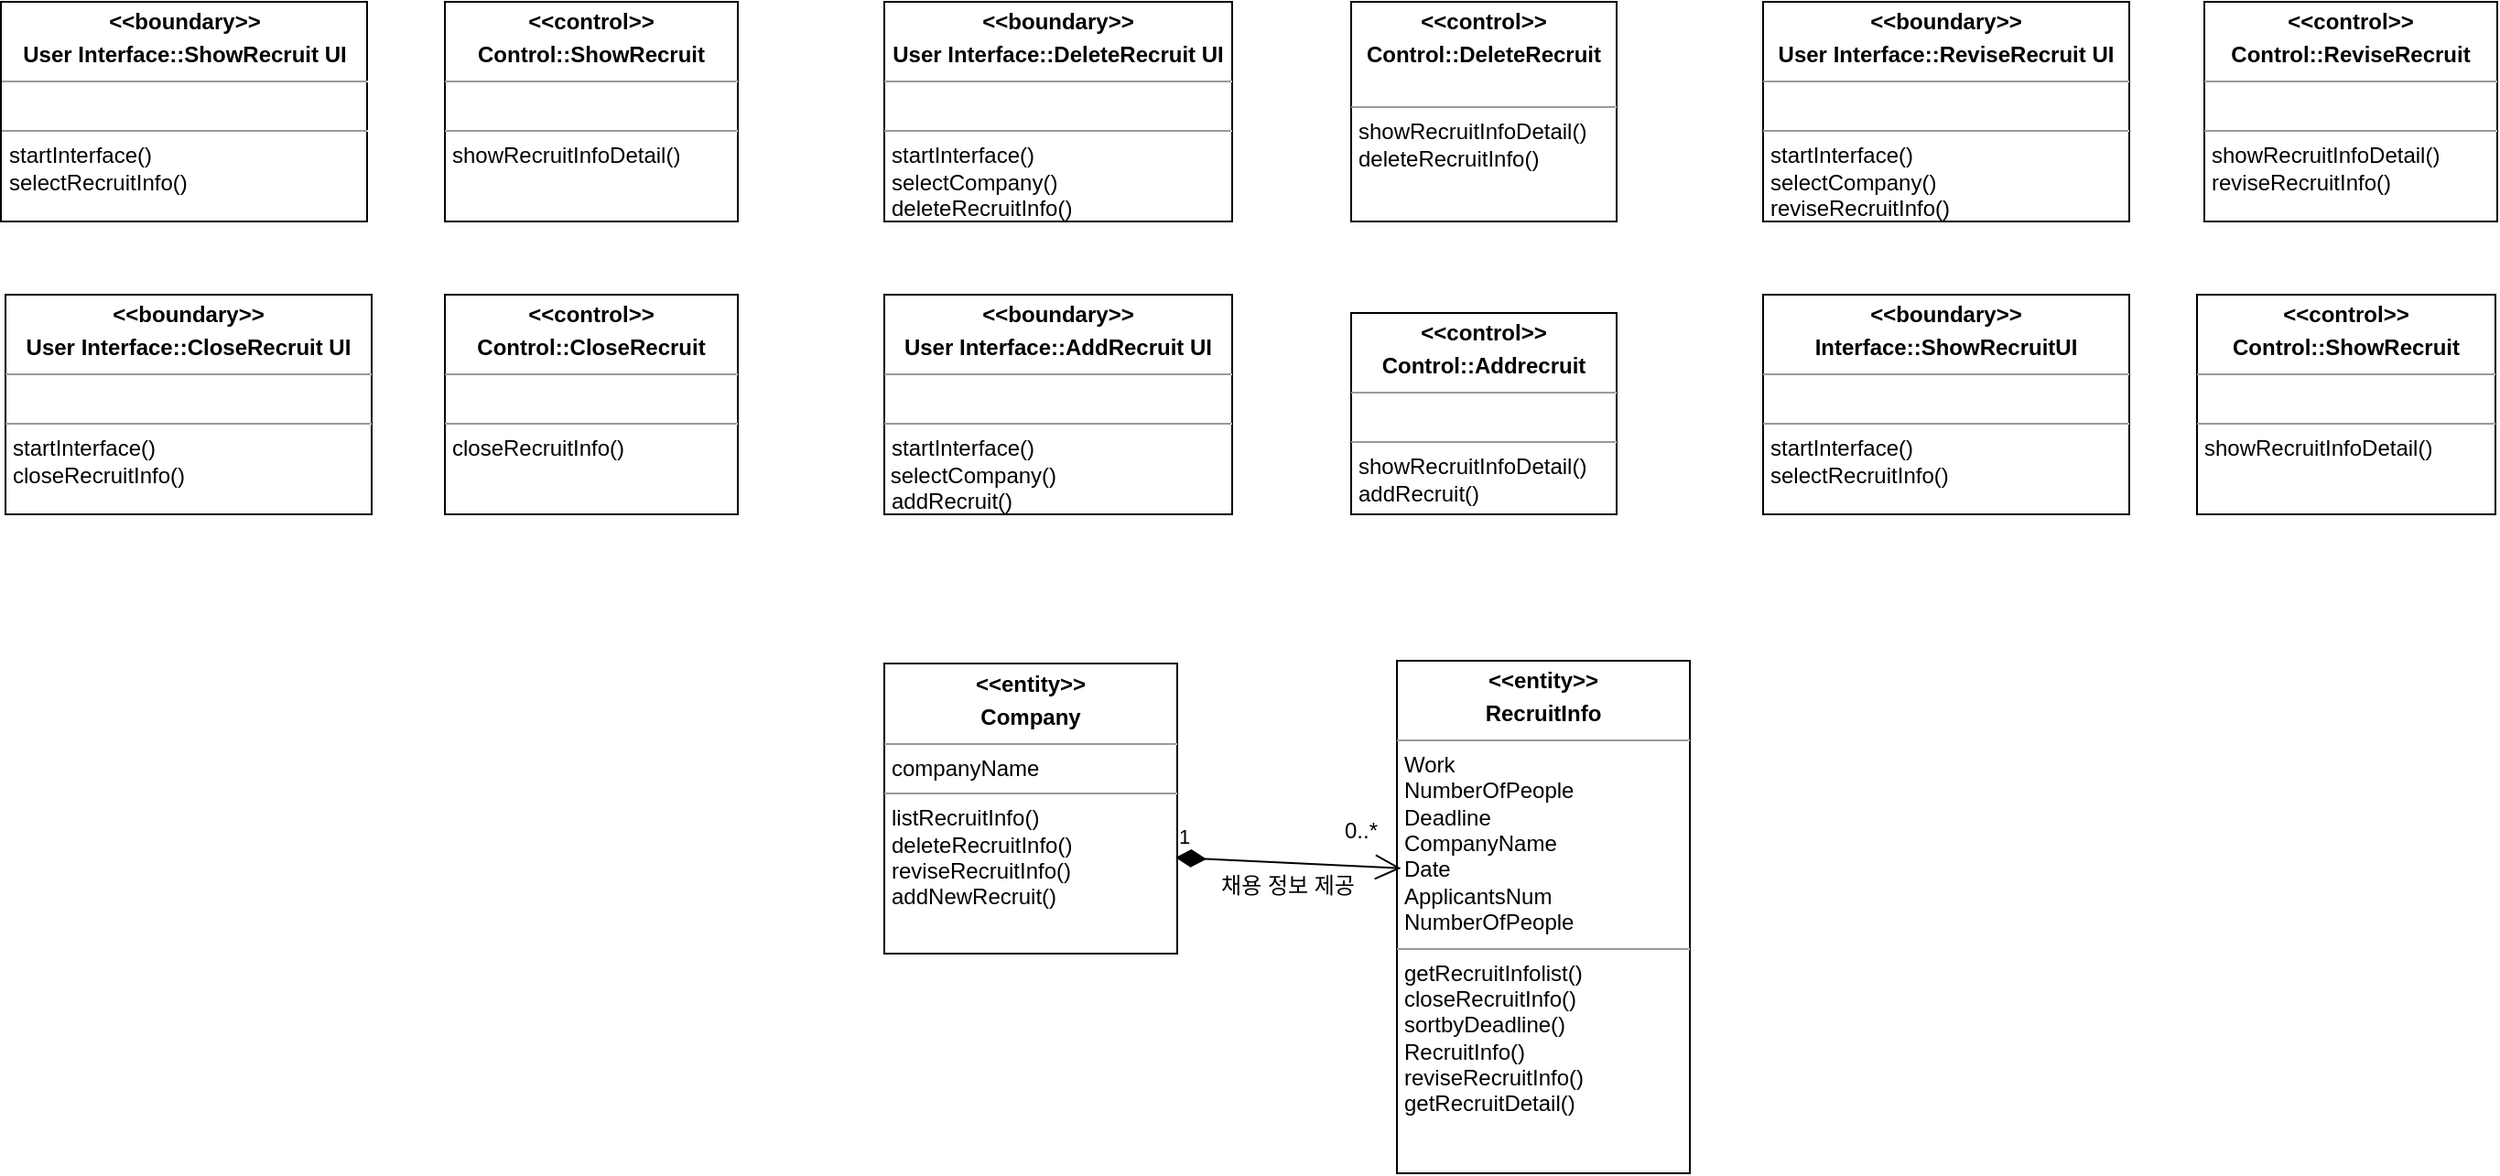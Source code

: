 <mxfile version="21.2.9" type="google">
  <diagram name="페이지-1" id="mZJBEbbrSpYtaakoc67W">
    <mxGraphModel grid="1" page="1" gridSize="10" guides="1" tooltips="1" connect="1" arrows="1" fold="1" pageScale="1" pageWidth="827" pageHeight="1169" math="0" shadow="0">
      <root>
        <mxCell id="0" />
        <mxCell id="1" parent="0" />
        <mxCell id="UtHTBXniY7uNF--xTRwT-1" value="&lt;p style=&quot;margin:0px;margin-top:4px;text-align:center;&quot;&gt;&lt;b&gt;&amp;lt;&amp;lt;boundary&amp;gt;&amp;gt;&lt;/b&gt;&lt;/p&gt;&lt;p style=&quot;margin:0px;margin-top:4px;text-align:center;&quot;&gt;&lt;b&gt;User Interface::CloseRecruit UI&lt;/b&gt;&lt;/p&gt;&lt;hr size=&quot;1&quot;&gt;&lt;p style=&quot;margin:0px;margin-left:4px;&quot;&gt;&lt;br&gt;&lt;/p&gt;&lt;hr size=&quot;1&quot;&gt;&lt;p style=&quot;margin:0px;margin-left:4px;&quot;&gt;startInterface()&lt;/p&gt;&lt;p style=&quot;margin:0px;margin-left:4px;&quot;&gt;closeRecruitInfo()&lt;/p&gt;&lt;p style=&quot;margin:0px;margin-left:4px;&quot;&gt;&lt;br&gt;&lt;/p&gt;" style="verticalAlign=top;align=left;overflow=fill;fontSize=12;fontFamily=Helvetica;html=1;whiteSpace=wrap;" vertex="1" parent="1">
          <mxGeometry x="40" y="3720" width="200" height="120" as="geometry" />
        </mxCell>
        <mxCell id="UtHTBXniY7uNF--xTRwT-2" value="&lt;p style=&quot;margin:0px;margin-top:4px;text-align:center;&quot;&gt;&lt;b&gt;&amp;lt;&amp;lt;control&amp;gt;&amp;gt;&lt;/b&gt;&lt;/p&gt;&lt;p style=&quot;margin:0px;margin-top:4px;text-align:center;&quot;&gt;&lt;b&gt;Control::CloseRecruit&lt;/b&gt;&lt;/p&gt;&lt;hr size=&quot;1&quot;&gt;&lt;p style=&quot;margin:0px;margin-left:4px;&quot;&gt;&lt;br&gt;&lt;/p&gt;&lt;hr size=&quot;1&quot;&gt;&lt;p style=&quot;margin:0px;margin-left:4px;&quot;&gt;closeRecruitInfo()&lt;/p&gt;&lt;p style=&quot;margin:0px;margin-left:4px;&quot;&gt;&lt;br&gt;&lt;/p&gt;" style="verticalAlign=top;align=left;overflow=fill;fontSize=12;fontFamily=Helvetica;html=1;whiteSpace=wrap;" vertex="1" parent="1">
          <mxGeometry x="280" y="3720" width="160" height="120" as="geometry" />
        </mxCell>
        <mxCell id="UtHTBXniY7uNF--xTRwT-3" value="채용 정보 제공" style="text;html=1;align=center;verticalAlign=middle;resizable=0;points=[];autosize=1;strokeColor=none;fillColor=none;" vertex="1" parent="1">
          <mxGeometry x="690" y="4027.5" width="100" height="30" as="geometry" />
        </mxCell>
        <mxCell id="UtHTBXniY7uNF--xTRwT-4" value="&lt;p style=&quot;margin:0px;margin-top:4px;text-align:center;&quot;&gt;&lt;b&gt;&amp;lt;&amp;lt;entity&amp;gt;&amp;gt;&lt;/b&gt;&lt;/p&gt;&lt;p style=&quot;margin:0px;margin-top:4px;text-align:center;&quot;&gt;&lt;b&gt;Company&lt;/b&gt;&lt;/p&gt;&lt;hr size=&quot;1&quot;&gt;&lt;p style=&quot;margin:0px;margin-left:4px;&quot;&gt;companyName&lt;/p&gt;&lt;hr size=&quot;1&quot;&gt;&lt;p style=&quot;margin:0px;margin-left:4px;&quot;&gt;listRecruitInfo()&lt;/p&gt;&lt;p style=&quot;margin:0px;margin-left:4px;&quot;&gt;deleteRecruitInfo()&lt;br&gt;&lt;/p&gt;&lt;p style=&quot;margin:0px;margin-left:4px;&quot;&gt;reviseRecruitInfo()&lt;br&gt;&lt;/p&gt;&lt;p style=&quot;margin:0px;margin-left:4px;&quot;&gt;addNewRecruit()&lt;br&gt;&lt;/p&gt;&lt;p style=&quot;margin:0px;margin-left:4px;&quot;&gt;&lt;br&gt;&lt;/p&gt;" style="verticalAlign=top;align=left;overflow=fill;fontSize=12;fontFamily=Helvetica;html=1;whiteSpace=wrap;" vertex="1" parent="1">
          <mxGeometry x="520" y="3921.5" width="160" height="158.5" as="geometry" />
        </mxCell>
        <mxCell id="UtHTBXniY7uNF--xTRwT-5" value="&lt;p style=&quot;margin:0px;margin-top:4px;text-align:center;&quot;&gt;&lt;b&gt;&amp;lt;&amp;lt;entity&amp;gt;&amp;gt;&lt;/b&gt;&lt;/p&gt;&lt;p style=&quot;margin:0px;margin-top:4px;text-align:center;&quot;&gt;&lt;b&gt;RecruitInfo&lt;/b&gt;&lt;/p&gt;&lt;hr size=&quot;1&quot;&gt;&lt;p style=&quot;margin:0px;margin-left:4px;&quot;&gt;Work&lt;/p&gt;&lt;p style=&quot;margin:0px;margin-left:4px;&quot;&gt;NumberOfPeople&lt;/p&gt;&lt;p style=&quot;margin:0px;margin-left:4px;&quot;&gt;Deadline&lt;/p&gt;&lt;p style=&quot;margin:0px;margin-left:4px;&quot;&gt;CompanyName&lt;/p&gt;&lt;p style=&quot;margin:0px;margin-left:4px;&quot;&gt;Date&lt;/p&gt;&lt;p style=&quot;margin:0px;margin-left:4px;&quot;&gt;ApplicantsNum&lt;/p&gt;&lt;p style=&quot;margin:0px;margin-left:4px;&quot;&gt;NumberOfPeople&lt;/p&gt;&lt;hr size=&quot;1&quot;&gt;&lt;p style=&quot;margin:0px;margin-left:4px;&quot;&gt;getRecruitInfolist()&lt;/p&gt;&lt;p style=&quot;margin:0px;margin-left:4px;&quot;&gt;closeRecruitInfo()&lt;/p&gt;&lt;p style=&quot;margin:0px;margin-left:4px;&quot;&gt;sortbyDeadline()&lt;br&gt;&lt;/p&gt;&lt;p style=&quot;margin:0px;margin-left:4px;&quot;&gt;RecruitInfo()&lt;br&gt;&lt;/p&gt;&lt;p style=&quot;margin:0px;margin-left:4px;&quot;&gt;reviseRecruitInfo()&lt;br&gt;&lt;/p&gt;&lt;p style=&quot;margin:0px;margin-left:4px;&quot;&gt;getRecruitDetail()&lt;br&gt;&lt;/p&gt;" style="verticalAlign=top;align=left;overflow=fill;fontSize=12;fontFamily=Helvetica;html=1;whiteSpace=wrap;" vertex="1" parent="1">
          <mxGeometry x="800" y="3920" width="160" height="280" as="geometry" />
        </mxCell>
        <mxCell id="UtHTBXniY7uNF--xTRwT-6" value="1" style="endArrow=open;html=1;endSize=12;startArrow=diamondThin;startSize=14;startFill=1;align=left;verticalAlign=bottom;rounded=0;entryX=0.014;entryY=0.405;entryDx=0;entryDy=0;entryPerimeter=0;exitX=0.994;exitY=0.669;exitDx=0;exitDy=0;exitPerimeter=0;" edge="1" parent="1" source="UtHTBXniY7uNF--xTRwT-4" target="UtHTBXniY7uNF--xTRwT-5">
          <mxGeometry x="-1" y="3" relative="1" as="geometry">
            <mxPoint x="437.5" y="3674" as="sourcePoint" />
            <mxPoint x="597.5" y="3674" as="targetPoint" />
          </mxGeometry>
        </mxCell>
        <mxCell id="UtHTBXniY7uNF--xTRwT-7" value="&lt;p style=&quot;margin:0px;margin-top:4px;text-align:center;&quot;&gt;&lt;b&gt;&amp;lt;&amp;lt;boundary&amp;gt;&amp;gt;&lt;/b&gt;&lt;/p&gt;&lt;p style=&quot;margin:0px;margin-top:4px;text-align:center;&quot;&gt;&lt;b&gt;User Interface::ShowRecruit UI&lt;/b&gt;&lt;/p&gt;&lt;hr size=&quot;1&quot;&gt;&lt;p style=&quot;margin:0px;margin-left:4px;&quot;&gt;&lt;br&gt;&lt;/p&gt;&lt;hr size=&quot;1&quot;&gt;&lt;p style=&quot;margin:0px;margin-left:4px;&quot;&gt;&lt;span data-darkreader-inline-bgcolor=&quot;&quot; style=&quot;background-color: initial; --darkreader-inline-bgcolor: initial;&quot;&gt;startInterface()&lt;/span&gt;&lt;/p&gt;&lt;p style=&quot;margin:0px;margin-left:4px;&quot;&gt;selectRecruitInfo()&lt;/p&gt;&lt;p style=&quot;margin:0px;margin-left:4px;&quot;&gt;&lt;br&gt;&lt;/p&gt;&lt;p style=&quot;margin:0px;margin-left:4px;&quot;&gt;&lt;br&gt;&lt;/p&gt;" style="verticalAlign=top;align=left;overflow=fill;fontSize=12;fontFamily=Helvetica;html=1;whiteSpace=wrap;" vertex="1" parent="1">
          <mxGeometry x="37.5" y="3560" width="200" height="120" as="geometry" />
        </mxCell>
        <mxCell id="UtHTBXniY7uNF--xTRwT-8" value="&lt;p style=&quot;margin:0px;margin-top:4px;text-align:center;&quot;&gt;&lt;b&gt;&amp;lt;&amp;lt;control&amp;gt;&amp;gt;&lt;/b&gt;&lt;/p&gt;&lt;p style=&quot;margin:0px;margin-top:4px;text-align:center;&quot;&gt;&lt;b&gt;Control::ShowRecruit&lt;/b&gt;&lt;/p&gt;&lt;hr size=&quot;1&quot;&gt;&lt;p style=&quot;margin:0px;margin-left:4px;&quot;&gt;&lt;br&gt;&lt;/p&gt;&lt;hr size=&quot;1&quot;&gt;&lt;p style=&quot;margin:0px;margin-left:4px;&quot;&gt;showRecruitInfoDetail()&lt;/p&gt;&lt;p style=&quot;margin:0px;margin-left:4px;&quot;&gt;&lt;br&gt;&lt;/p&gt;&lt;p style=&quot;margin:0px;margin-left:4px;&quot;&gt;&lt;br&gt;&lt;/p&gt;" style="verticalAlign=top;align=left;overflow=fill;fontSize=12;fontFamily=Helvetica;html=1;whiteSpace=wrap;" vertex="1" parent="1">
          <mxGeometry x="280" y="3560" width="160" height="120" as="geometry" />
        </mxCell>
        <mxCell id="UtHTBXniY7uNF--xTRwT-15" value="&lt;p style=&quot;margin:0px;margin-top:4px;text-align:center;&quot;&gt;&lt;b&gt;&amp;lt;&amp;lt;boundary&amp;gt;&amp;gt;&lt;/b&gt;&lt;/p&gt;&lt;p style=&quot;margin:0px;margin-top:4px;text-align:center;&quot;&gt;&lt;b&gt;User Interface::DeleteRecruit UI&lt;/b&gt;&lt;/p&gt;&lt;hr size=&quot;1&quot;&gt;&lt;p style=&quot;margin:0px;margin-left:4px;&quot;&gt;&lt;br&gt;&lt;/p&gt;&lt;hr size=&quot;1&quot;&gt;&lt;p style=&quot;margin:0px;margin-left:4px;&quot;&gt;startInterface()&lt;/p&gt;&lt;p style=&quot;margin:0px;margin-left:4px;&quot;&gt;selectCompany()&lt;/p&gt;&lt;p style=&quot;margin:0px;margin-left:4px;&quot;&gt;deleteRecruitInfo()&lt;/p&gt;&lt;p style=&quot;margin:0px;margin-left:4px;&quot;&gt;&lt;br&gt;&lt;/p&gt;" style="verticalAlign=top;align=left;overflow=fill;fontSize=12;fontFamily=Helvetica;html=1;whiteSpace=wrap;" vertex="1" parent="1">
          <mxGeometry x="520" y="3560" width="190" height="120" as="geometry" />
        </mxCell>
        <mxCell id="UtHTBXniY7uNF--xTRwT-16" value="&lt;p style=&quot;margin:0px;margin-top:4px;text-align:center;&quot;&gt;&lt;b&gt;&amp;lt;&amp;lt;control&amp;gt;&amp;gt;&lt;/b&gt;&lt;/p&gt;&lt;p style=&quot;margin:0px;margin-top:4px;text-align:center;&quot;&gt;&lt;b&gt;Control::DeleteRecruit&lt;/b&gt;&lt;/p&gt;&lt;p style=&quot;margin:0px;margin-left:4px;&quot;&gt;&lt;br&gt;&lt;/p&gt;&lt;hr size=&quot;1&quot;&gt;&lt;p style=&quot;margin:0px;margin-left:4px;&quot;&gt;showRecruitInfoDetail()&lt;br data-darkreader-inline-border=&quot;&quot; style=&quot;border-color: var(--darkreader-border--border-color); --darkreader-inline-border: var(--darkreader-border--darkreader-border--border-color);&quot;&gt;deleteRecruitInfo()&lt;br&gt;&lt;/p&gt;&lt;p style=&quot;margin:0px;margin-left:4px;&quot;&gt;&lt;br&gt;&lt;/p&gt;" style="verticalAlign=top;align=left;overflow=fill;fontSize=12;fontFamily=Helvetica;html=1;whiteSpace=wrap;" vertex="1" parent="1">
          <mxGeometry x="775" y="3560" width="145" height="120" as="geometry" />
        </mxCell>
        <mxCell id="UtHTBXniY7uNF--xTRwT-22" value="&lt;p style=&quot;margin:0px;margin-top:4px;text-align:center;&quot;&gt;&lt;b&gt;&amp;lt;&amp;lt;boundary&amp;gt;&amp;gt;&lt;/b&gt;&lt;/p&gt;&lt;p style=&quot;margin:0px;margin-top:4px;text-align:center;&quot;&gt;&lt;b&gt;User Interface::ReviseRecruit UI&lt;/b&gt;&lt;/p&gt;&lt;hr size=&quot;1&quot;&gt;&lt;p style=&quot;margin:0px;margin-left:4px;&quot;&gt;&lt;br&gt;&lt;/p&gt;&lt;hr size=&quot;1&quot;&gt;&lt;p style=&quot;margin:0px;margin-left:4px;&quot;&gt;startInterface()&lt;/p&gt;&lt;p style=&quot;margin:0px;margin-left:4px;&quot;&gt;selectCompany()&lt;br&gt;&lt;/p&gt;&lt;p style=&quot;margin:0px;margin-left:4px;&quot;&gt;reviseRecruitInfo()&lt;/p&gt;&lt;p style=&quot;margin:0px;margin-left:4px;&quot;&gt;&lt;br&gt;&lt;/p&gt;" style="verticalAlign=top;align=left;overflow=fill;fontSize=12;fontFamily=Helvetica;html=1;whiteSpace=wrap;" vertex="1" parent="1">
          <mxGeometry x="1000" y="3560" width="200" height="120" as="geometry" />
        </mxCell>
        <mxCell id="UtHTBXniY7uNF--xTRwT-23" value="&lt;p style=&quot;margin:0px;margin-top:4px;text-align:center;&quot;&gt;&lt;b&gt;&amp;lt;&amp;lt;control&amp;gt;&amp;gt;&lt;/b&gt;&lt;/p&gt;&lt;p style=&quot;margin:0px;margin-top:4px;text-align:center;&quot;&gt;&lt;b&gt;Control::ReviseRecruit&lt;/b&gt;&lt;/p&gt;&lt;hr size=&quot;1&quot;&gt;&lt;p style=&quot;margin:0px;margin-left:4px;&quot;&gt;&lt;br&gt;&lt;/p&gt;&lt;hr size=&quot;1&quot;&gt;&lt;p style=&quot;margin:0px;margin-left:4px;&quot;&gt;showRecruitInfoDetail()&lt;br&gt;&lt;/p&gt;&lt;p style=&quot;margin:0px;margin-left:4px;&quot;&gt;reviseRecruitInfo()&lt;/p&gt;&lt;p style=&quot;margin:0px;margin-left:4px;&quot;&gt;&lt;br&gt;&lt;/p&gt;" style="verticalAlign=top;align=left;overflow=fill;fontSize=12;fontFamily=Helvetica;html=1;whiteSpace=wrap;" vertex="1" parent="1">
          <mxGeometry x="1241" y="3560" width="160" height="120" as="geometry" />
        </mxCell>
        <mxCell id="UtHTBXniY7uNF--xTRwT-28" value="&lt;p style=&quot;margin:0px;margin-top:4px;text-align:center;&quot;&gt;&lt;b&gt;&amp;lt;&amp;lt;boundary&amp;gt;&amp;gt;&lt;/b&gt;&lt;/p&gt;&lt;p style=&quot;margin:0px;margin-top:4px;text-align:center;&quot;&gt;&lt;b&gt;Interface::ShowRecruitUI&lt;/b&gt;&lt;/p&gt;&lt;hr size=&quot;1&quot;&gt;&lt;p style=&quot;margin:0px;margin-left:4px;&quot;&gt;&lt;br&gt;&lt;/p&gt;&lt;hr size=&quot;1&quot;&gt;&lt;p style=&quot;margin:0px;margin-left:4px;&quot;&gt;startInterface()&lt;/p&gt;&lt;p style=&quot;margin:0px;margin-left:4px;&quot;&gt;selectRecruitInfo()&lt;/p&gt;&lt;p style=&quot;margin:0px;margin-left:4px;&quot;&gt;&lt;br&gt;&lt;/p&gt;" style="verticalAlign=top;align=left;overflow=fill;fontSize=12;fontFamily=Helvetica;html=1;whiteSpace=wrap;" vertex="1" parent="1">
          <mxGeometry x="1000" y="3720" width="200" height="120" as="geometry" />
        </mxCell>
        <mxCell id="UtHTBXniY7uNF--xTRwT-29" value="&lt;p style=&quot;margin:0px;margin-top:4px;text-align:center;&quot;&gt;&lt;b&gt;&amp;lt;&amp;lt;control&amp;gt;&amp;gt;&lt;/b&gt;&lt;/p&gt;&lt;p style=&quot;margin:0px;margin-top:4px;text-align:center;&quot;&gt;&lt;b&gt;Control::ShowRecruit&lt;/b&gt;&lt;/p&gt;&lt;hr size=&quot;1&quot;&gt;&lt;p style=&quot;margin:0px;margin-left:4px;&quot;&gt;&lt;br&gt;&lt;/p&gt;&lt;hr size=&quot;1&quot;&gt;&lt;p style=&quot;margin:0px;margin-left:4px;&quot;&gt;showRecruitInfoDetail()&lt;/p&gt;" style="verticalAlign=top;align=left;overflow=fill;fontSize=12;fontFamily=Helvetica;html=1;whiteSpace=wrap;" vertex="1" parent="1">
          <mxGeometry x="1237" y="3720" width="163" height="120" as="geometry" />
        </mxCell>
        <mxCell id="UtHTBXniY7uNF--xTRwT-35" value="&lt;p style=&quot;margin: 4px 0px 0px; text-align: center;&quot;&gt;&lt;b&gt;&amp;lt;&amp;lt;boundary&amp;gt;&amp;gt;&lt;/b&gt;&lt;/p&gt;&lt;p style=&quot;margin:0px;margin-top:4px;text-align:center;&quot;&gt;&lt;b&gt;User Interface::AddRecruit UI&lt;/b&gt;&lt;/p&gt;&lt;hr size=&quot;1&quot;&gt;&lt;p style=&quot;margin:0px;margin-left:4px;&quot;&gt;&lt;br&gt;&lt;/p&gt;&lt;hr size=&quot;1&quot;&gt;&lt;p style=&quot;margin:0px;margin-left:4px;&quot;&gt;startInterface()&lt;/p&gt;&lt;p style=&quot;margin:0px;margin-left:4px;&quot;&gt;&lt;/p&gt;&amp;nbsp;selectCompany()&lt;p style=&quot;margin:0px;margin-left:4px;&quot;&gt;addRecruit()&lt;/p&gt;&lt;p style=&quot;margin:0px;margin-left:4px;&quot;&gt;&lt;br&gt;&lt;/p&gt;" style="verticalAlign=top;align=left;overflow=fill;fontSize=12;fontFamily=Helvetica;html=1;whiteSpace=wrap;" vertex="1" parent="1">
          <mxGeometry x="520" y="3720" width="190" height="120" as="geometry" />
        </mxCell>
        <mxCell id="UtHTBXniY7uNF--xTRwT-36" value="&lt;p style=&quot;margin:0px;margin-top:4px;text-align:center;&quot;&gt;&lt;b&gt;&amp;lt;&amp;lt;control&amp;gt;&amp;gt;&lt;/b&gt;&lt;/p&gt;&lt;p style=&quot;margin:0px;margin-top:4px;text-align:center;&quot;&gt;&lt;b&gt;Control::Addrecruit&lt;/b&gt;&lt;/p&gt;&lt;hr size=&quot;1&quot;&gt;&lt;p style=&quot;margin:0px;margin-left:4px;&quot;&gt;&lt;br&gt;&lt;/p&gt;&lt;hr size=&quot;1&quot;&gt;&lt;p style=&quot;margin:0px;margin-left:4px;&quot;&gt;showRecruitInfoDetail()&lt;/p&gt;&lt;p style=&quot;margin:0px;margin-left:4px;&quot;&gt;addRecruit()&lt;/p&gt;&lt;p style=&quot;margin:0px;margin-left:4px;&quot;&gt;&lt;br&gt;&lt;/p&gt;" style="verticalAlign=top;align=left;overflow=fill;fontSize=12;fontFamily=Helvetica;html=1;whiteSpace=wrap;" vertex="1" parent="1">
          <mxGeometry x="775" y="3730" width="145" height="110" as="geometry" />
        </mxCell>
        <mxCell id="UtHTBXniY7uNF--xTRwT-46" value="0..*" style="text;html=1;align=center;verticalAlign=middle;resizable=0;points=[];autosize=1;strokeColor=none;fillColor=none;" vertex="1" parent="1">
          <mxGeometry x="760" y="3997.5" width="40" height="30" as="geometry" />
        </mxCell>
      </root>
    </mxGraphModel>
  </diagram>
</mxfile>
